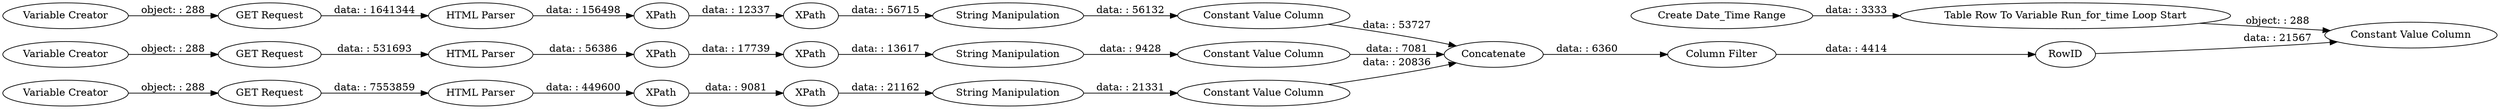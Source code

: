 digraph {
	"-398224441612798859_75" [label="Constant Value Column"]
	"-398224441612798859_60" [label="HTML Parser"]
	"-398224441612798859_69" [label="Variable Creator"]
	"-398224441612798859_91" [label=XPath]
	"-398224441612798859_70" [label="HTML Parser"]
	"-398224441612798859_83" [label="HTML Parser"]
	"-398224441612798859_73" [label="Column Filter"]
	"-398224441612798859_61" [label="GET Request"]
	"-398224441612798859_78" [label="Table Row To Variable Run_for_time Loop Start"]
	"-398224441612798859_67" [label="GET Request"]
	"-398224441612798859_65" [label="String Manipulation"]
	"-398224441612798859_88" [label="Constant Value Column"]
	"-398224441612798859_74" [label="Constant Value Column"]
	"-398224441612798859_81" [label="Variable Creator"]
	"-398224441612798859_76" [label=Concatenate]
	"-398224441612798859_79" [label="Constant Value Column"]
	"-398224441612798859_90" [label=RowID]
	"-398224441612798859_77" [label="Create Date_Time Range"]
	"-398224441612798859_87" [label="String Manipulation"]
	"-398224441612798859_92" [label=XPath]
	"-398224441612798859_89" [label=XPath]
	"-398224441612798859_86" [label=XPath]
	"-398224441612798859_64" [label="Variable Creator"]
	"-398224441612798859_66" [label="String Manipulation"]
	"-398224441612798859_62" [label=XPath]
	"-398224441612798859_72" [label=XPath]
	"-398224441612798859_84" [label="GET Request"]
	"-398224441612798859_73" -> "-398224441612798859_90" [label="data: : 4414"]
	"-398224441612798859_91" -> "-398224441612798859_65" [label="data: : 13617"]
	"-398224441612798859_89" -> "-398224441612798859_87" [label="data: : 56715"]
	"-398224441612798859_78" -> "-398224441612798859_79" [label="object: : 288"]
	"-398224441612798859_74" -> "-398224441612798859_76" [label="data: : 7081"]
	"-398224441612798859_67" -> "-398224441612798859_70" [label="data: : 7553859"]
	"-398224441612798859_69" -> "-398224441612798859_67" [label="object: : 288"]
	"-398224441612798859_83" -> "-398224441612798859_86" [label="data: : 156498"]
	"-398224441612798859_87" -> "-398224441612798859_88" [label="data: : 56132"]
	"-398224441612798859_62" -> "-398224441612798859_91" [label="data: : 17739"]
	"-398224441612798859_70" -> "-398224441612798859_92" [label="data: : 449600"]
	"-398224441612798859_84" -> "-398224441612798859_83" [label="data: : 1641344"]
	"-398224441612798859_88" -> "-398224441612798859_76" [label="data: : 53727"]
	"-398224441612798859_60" -> "-398224441612798859_62" [label="data: : 56386"]
	"-398224441612798859_65" -> "-398224441612798859_74" [label="data: : 9428"]
	"-398224441612798859_90" -> "-398224441612798859_79" [label="data: : 21567"]
	"-398224441612798859_76" -> "-398224441612798859_73" [label="data: : 6360"]
	"-398224441612798859_64" -> "-398224441612798859_61" [label="object: : 288"]
	"-398224441612798859_92" -> "-398224441612798859_72" [label="data: : 9081"]
	"-398224441612798859_66" -> "-398224441612798859_75" [label="data: : 21331"]
	"-398224441612798859_72" -> "-398224441612798859_66" [label="data: : 21162"]
	"-398224441612798859_77" -> "-398224441612798859_78" [label="data: : 3333"]
	"-398224441612798859_75" -> "-398224441612798859_76" [label="data: : 20836"]
	"-398224441612798859_61" -> "-398224441612798859_60" [label="data: : 531693"]
	"-398224441612798859_81" -> "-398224441612798859_84" [label="object: : 288"]
	"-398224441612798859_86" -> "-398224441612798859_89" [label="data: : 12337"]
	rankdir=LR
}

